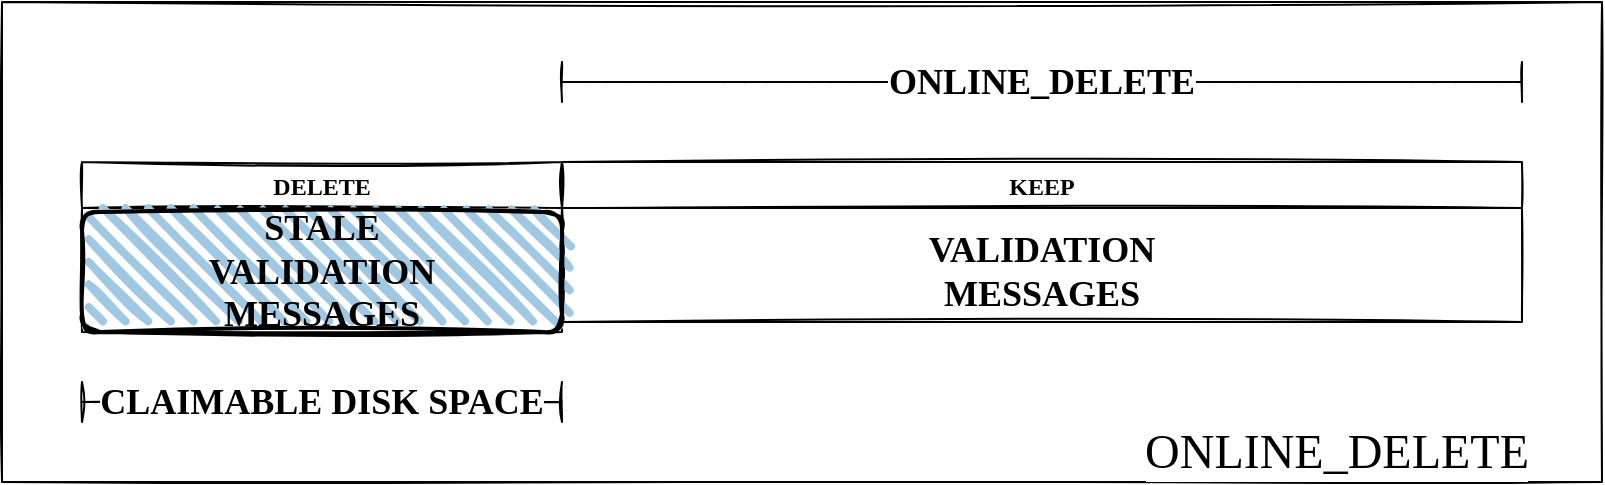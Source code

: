 <mxfile version="20.8.18" type="device"><diagram id="8g-R--az-615UZwMxXic" name="Page-1"><mxGraphModel dx="2954" dy="1150" grid="1" gridSize="10" guides="1" tooltips="1" connect="1" arrows="1" fold="1" page="1" pageScale="1" pageWidth="850" pageHeight="1100" math="0" shadow="0"><root><mxCell id="0"/><mxCell id="1" parent="0"/><mxCell id="MlsM03IHfGNwYBWEsYJ7-1" value="KEEP" style="swimlane;sketch=1;sketchStyle=rough;fontFamily=Caveat;fontSource=https%3A%2F%2Ffonts.googleapis.com%2Fcss%3Ffamily%3DCaveat;" parent="1" vertex="1"><mxGeometry x="280" y="360" width="480" height="80" as="geometry"><mxRectangle x="400" y="350" width="140" height="30" as="alternateBounds"/></mxGeometry></mxCell><mxCell id="MlsM03IHfGNwYBWEsYJ7-4" value="&lt;b&gt;VALIDATION MESSAGES&lt;/b&gt;" style="text;html=1;strokeColor=none;fillColor=none;align=center;verticalAlign=middle;whiteSpace=wrap;rounded=0;sketch=1;sketchStyle=rough;fontSize=18;fontFamily=Caveat;fontSource=https%3A%2F%2Ffonts.googleapis.com%2Fcss%3Ffamily%3DCaveat;" parent="MlsM03IHfGNwYBWEsYJ7-1" vertex="1"><mxGeometry x="155" y="40" width="170" height="30" as="geometry"/></mxCell><mxCell id="MlsM03IHfGNwYBWEsYJ7-2" value="DELETE" style="swimlane;sketch=1;sketchStyle=rough;fontFamily=Caveat;fontSource=https%3A%2F%2Ffonts.googleapis.com%2Fcss%3Ffamily%3DCaveat;" parent="1" vertex="1"><mxGeometry x="40" y="360" width="240" height="85" as="geometry"><mxRectangle x="400" y="350" width="140" height="30" as="alternateBounds"/></mxGeometry></mxCell><mxCell id="MlsM03IHfGNwYBWEsYJ7-6" value="" style="rounded=1;whiteSpace=wrap;html=1;strokeWidth=2;fillWeight=4;hachureGap=8;hachureAngle=45;fillColor=#A0C8E2;sketch=1;" parent="MlsM03IHfGNwYBWEsYJ7-2" vertex="1"><mxGeometry y="25" width="240" height="60" as="geometry"/></mxCell><mxCell id="MlsM03IHfGNwYBWEsYJ7-5" value="&lt;b&gt;STALE VALIDATION MESSAGES&lt;/b&gt;" style="text;html=1;align=center;verticalAlign=middle;whiteSpace=wrap;rounded=0;sketch=1;fontStyle=0;fontSize=18;sketchStyle=rough;labelBackgroundColor=none;labelBorderColor=none;fontFamily=Caveat;fontSource=https%3A%2F%2Ffonts.googleapis.com%2Fcss%3Ffamily%3DCaveat;" parent="MlsM03IHfGNwYBWEsYJ7-2" vertex="1"><mxGeometry x="35" y="40" width="170" height="30" as="geometry"/></mxCell><mxCell id="MlsM03IHfGNwYBWEsYJ7-10" value="&lt;b&gt;ONLINE_DELETE&lt;/b&gt;" style="shape=crossbar;whiteSpace=wrap;html=1;rounded=1;labelBackgroundColor=default;labelBorderColor=none;sketch=1;sketchStyle=rough;fontFamily=Caveat;fontSource=https%3A%2F%2Ffonts.googleapis.com%2Fcss%3Ffamily%3DCaveat;fontSize=18;fillColor=#A0C8E2;" parent="1" vertex="1"><mxGeometry x="280" y="310" width="480" height="20" as="geometry"/></mxCell><mxCell id="MlsM03IHfGNwYBWEsYJ7-11" value="&lt;b&gt;CLAIMABLE DISK SPACE&lt;/b&gt;" style="shape=crossbar;whiteSpace=wrap;html=1;rounded=1;labelBackgroundColor=default;labelBorderColor=none;sketch=1;sketchStyle=rough;fontFamily=Caveat;fontSource=https%3A%2F%2Ffonts.googleapis.com%2Fcss%3Ffamily%3DCaveat;fontSize=18;fillColor=#A0C8E2;" parent="1" vertex="1"><mxGeometry x="40" y="470" width="240" height="20" as="geometry"/></mxCell><mxCell id="MlsM03IHfGNwYBWEsYJ7-13" value="" style="rounded=0;whiteSpace=wrap;html=1;labelBackgroundColor=default;labelBorderColor=none;sketch=1;sketchStyle=rough;fontFamily=Caveat;fontSource=https%3A%2F%2Ffonts.googleapis.com%2Fcss%3Ffamily%3DCaveat;fontSize=18;fillColor=none;" parent="1" vertex="1"><mxGeometry y="280" width="800" height="240" as="geometry"/></mxCell><mxCell id="MlsM03IHfGNwYBWEsYJ7-16" value="ONLINE_DELETE" style="text;html=1;strokeColor=none;fillColor=none;align=center;verticalAlign=middle;whiteSpace=wrap;rounded=0;shadow=0;labelBackgroundColor=default;labelBorderColor=none;sketch=1;sketchStyle=rough;fontFamily=Caveat;fontSource=https%3A%2F%2Ffonts.googleapis.com%2Fcss%3Ffamily%3DCaveat;fontSize=24;" parent="1" vertex="1"><mxGeometry x="575" y="490" width="185" height="30" as="geometry"/></mxCell></root></mxGraphModel></diagram></mxfile>